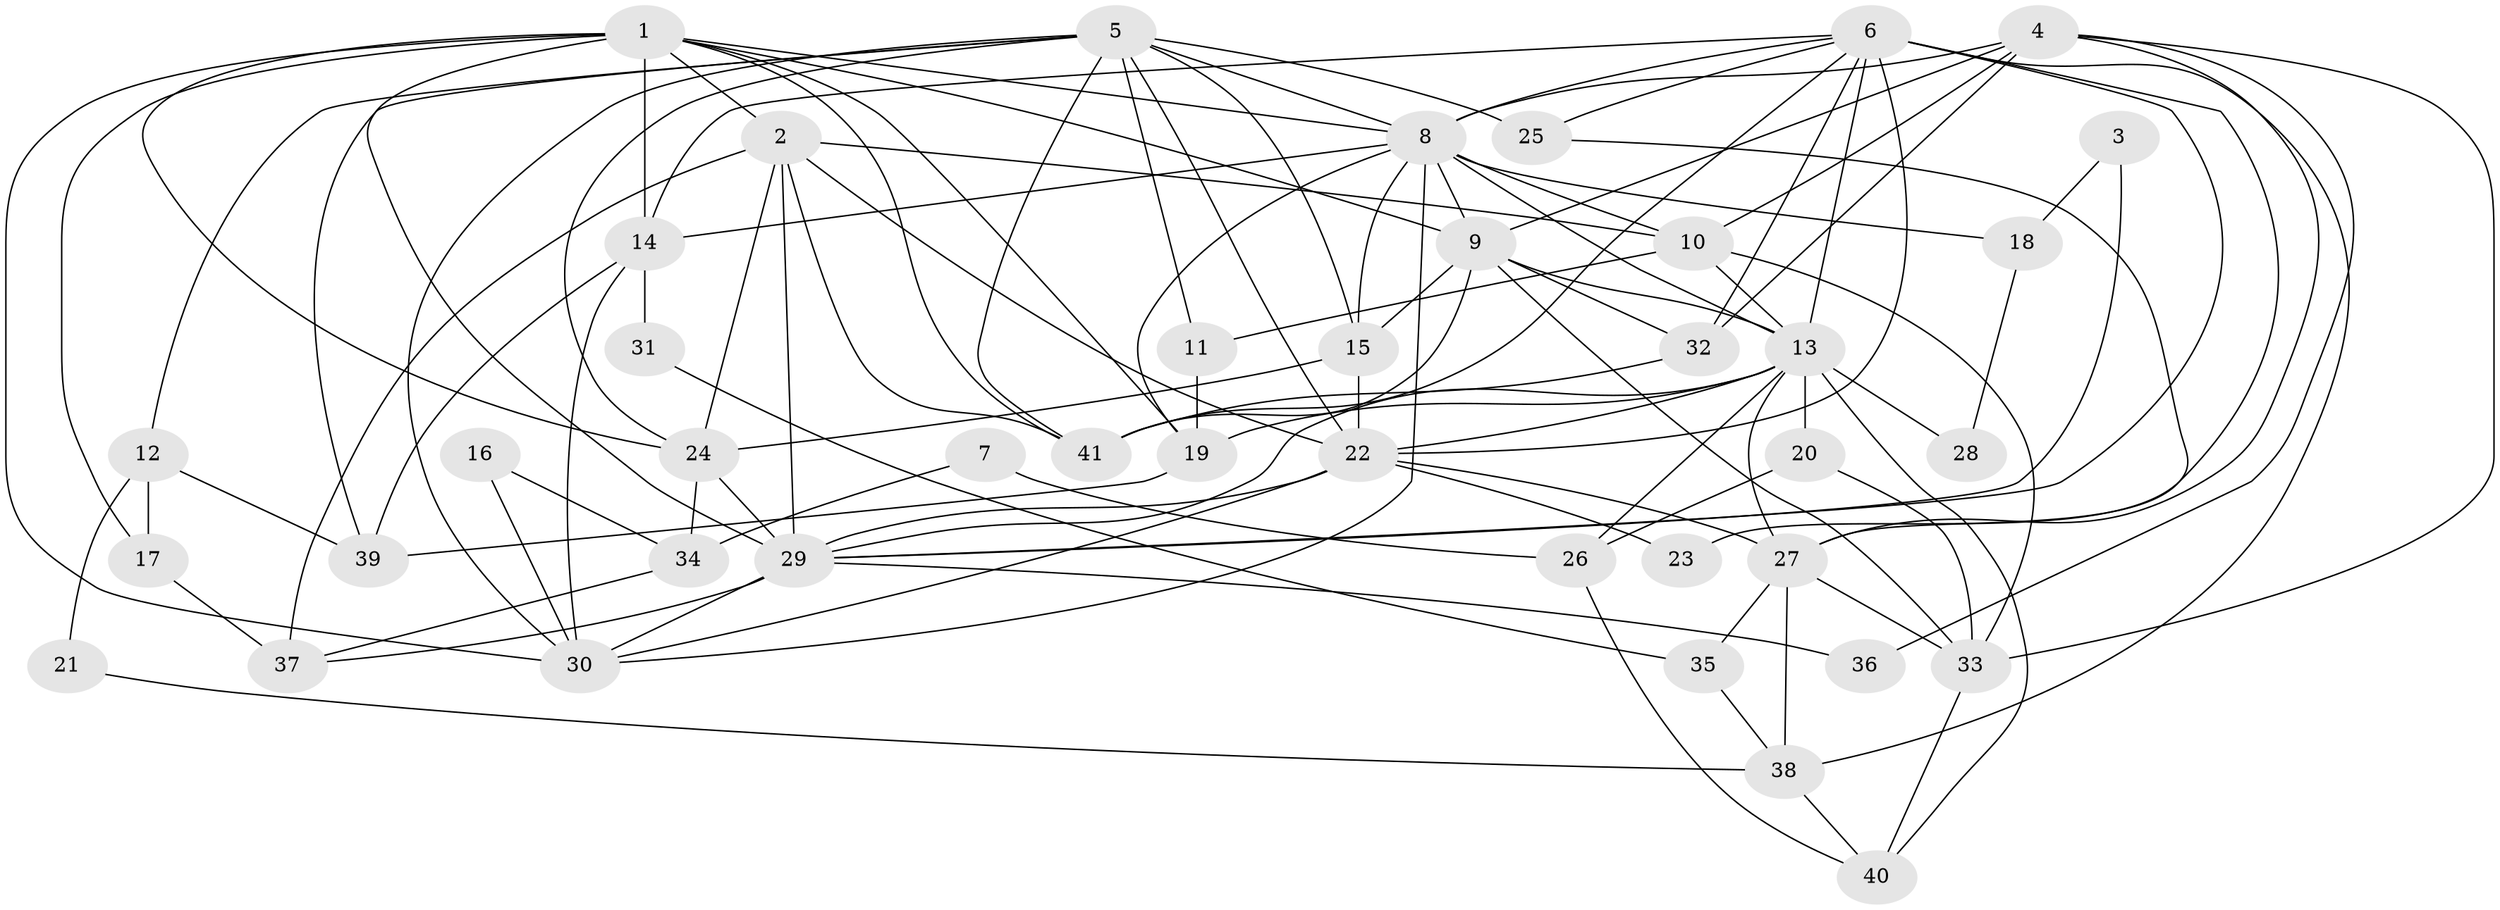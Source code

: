// original degree distribution, {4: 0.2962962962962963, 3: 0.20987654320987653, 2: 0.1728395061728395, 5: 0.14814814814814814, 7: 0.06172839506172839, 6: 0.1111111111111111}
// Generated by graph-tools (version 1.1) at 2025/36/03/09/25 02:36:20]
// undirected, 41 vertices, 108 edges
graph export_dot {
graph [start="1"]
  node [color=gray90,style=filled];
  1;
  2;
  3;
  4;
  5;
  6;
  7;
  8;
  9;
  10;
  11;
  12;
  13;
  14;
  15;
  16;
  17;
  18;
  19;
  20;
  21;
  22;
  23;
  24;
  25;
  26;
  27;
  28;
  29;
  30;
  31;
  32;
  33;
  34;
  35;
  36;
  37;
  38;
  39;
  40;
  41;
  1 -- 2 [weight=1.0];
  1 -- 8 [weight=1.0];
  1 -- 9 [weight=2.0];
  1 -- 14 [weight=2.0];
  1 -- 17 [weight=1.0];
  1 -- 19 [weight=1.0];
  1 -- 24 [weight=1.0];
  1 -- 29 [weight=1.0];
  1 -- 30 [weight=2.0];
  1 -- 41 [weight=1.0];
  2 -- 10 [weight=1.0];
  2 -- 22 [weight=2.0];
  2 -- 24 [weight=1.0];
  2 -- 29 [weight=1.0];
  2 -- 37 [weight=2.0];
  2 -- 41 [weight=1.0];
  3 -- 18 [weight=1.0];
  3 -- 29 [weight=1.0];
  4 -- 8 [weight=1.0];
  4 -- 9 [weight=1.0];
  4 -- 10 [weight=1.0];
  4 -- 27 [weight=1.0];
  4 -- 32 [weight=1.0];
  4 -- 33 [weight=1.0];
  4 -- 36 [weight=1.0];
  5 -- 8 [weight=1.0];
  5 -- 11 [weight=1.0];
  5 -- 12 [weight=1.0];
  5 -- 15 [weight=2.0];
  5 -- 22 [weight=1.0];
  5 -- 24 [weight=1.0];
  5 -- 25 [weight=1.0];
  5 -- 30 [weight=1.0];
  5 -- 39 [weight=1.0];
  5 -- 41 [weight=1.0];
  6 -- 8 [weight=1.0];
  6 -- 13 [weight=1.0];
  6 -- 14 [weight=1.0];
  6 -- 22 [weight=2.0];
  6 -- 23 [weight=1.0];
  6 -- 25 [weight=1.0];
  6 -- 29 [weight=1.0];
  6 -- 32 [weight=1.0];
  6 -- 38 [weight=1.0];
  6 -- 41 [weight=1.0];
  7 -- 26 [weight=1.0];
  7 -- 34 [weight=1.0];
  8 -- 9 [weight=2.0];
  8 -- 10 [weight=1.0];
  8 -- 13 [weight=1.0];
  8 -- 14 [weight=1.0];
  8 -- 15 [weight=2.0];
  8 -- 18 [weight=2.0];
  8 -- 19 [weight=1.0];
  8 -- 30 [weight=1.0];
  9 -- 13 [weight=1.0];
  9 -- 15 [weight=1.0];
  9 -- 32 [weight=1.0];
  9 -- 33 [weight=1.0];
  9 -- 41 [weight=1.0];
  10 -- 11 [weight=1.0];
  10 -- 13 [weight=1.0];
  10 -- 33 [weight=1.0];
  11 -- 19 [weight=1.0];
  12 -- 17 [weight=1.0];
  12 -- 21 [weight=1.0];
  12 -- 39 [weight=1.0];
  13 -- 19 [weight=1.0];
  13 -- 20 [weight=1.0];
  13 -- 22 [weight=1.0];
  13 -- 26 [weight=1.0];
  13 -- 27 [weight=1.0];
  13 -- 28 [weight=1.0];
  13 -- 29 [weight=1.0];
  13 -- 40 [weight=1.0];
  14 -- 30 [weight=1.0];
  14 -- 31 [weight=1.0];
  14 -- 39 [weight=1.0];
  15 -- 22 [weight=2.0];
  15 -- 24 [weight=1.0];
  16 -- 30 [weight=1.0];
  16 -- 34 [weight=1.0];
  17 -- 37 [weight=1.0];
  18 -- 28 [weight=1.0];
  19 -- 39 [weight=1.0];
  20 -- 26 [weight=1.0];
  20 -- 33 [weight=1.0];
  21 -- 38 [weight=1.0];
  22 -- 23 [weight=1.0];
  22 -- 27 [weight=1.0];
  22 -- 29 [weight=1.0];
  22 -- 30 [weight=1.0];
  24 -- 29 [weight=1.0];
  24 -- 34 [weight=1.0];
  25 -- 27 [weight=1.0];
  26 -- 40 [weight=1.0];
  27 -- 33 [weight=1.0];
  27 -- 35 [weight=1.0];
  27 -- 38 [weight=1.0];
  29 -- 30 [weight=1.0];
  29 -- 36 [weight=1.0];
  29 -- 37 [weight=1.0];
  31 -- 35 [weight=1.0];
  32 -- 41 [weight=1.0];
  33 -- 40 [weight=1.0];
  34 -- 37 [weight=1.0];
  35 -- 38 [weight=1.0];
  38 -- 40 [weight=1.0];
}
